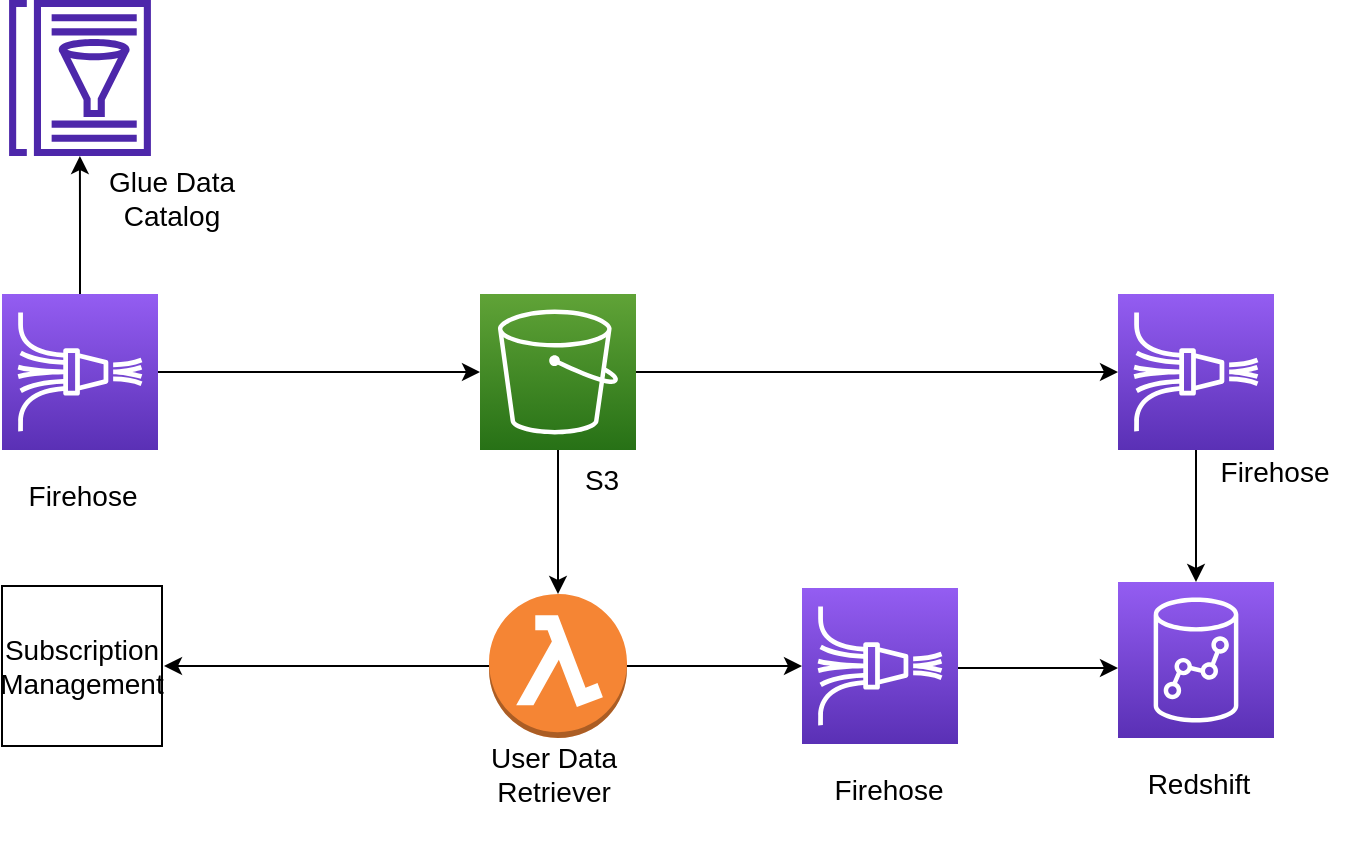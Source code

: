 <mxfile version="21.5.2" type="github">
  <diagram id="Ht1M8jgEwFfnCIfOTk4-" name="Page-1">
    <mxGraphModel dx="1589" dy="871" grid="1" gridSize="10" guides="1" tooltips="1" connect="1" arrows="1" fold="1" page="1" pageScale="1" pageWidth="1169" pageHeight="827" math="0" shadow="0">
      <root>
        <mxCell id="0" />
        <mxCell id="1" parent="0" />
        <mxCell id="bKz0auPCCJFVJiTbavnk-3" value="" style="edgeStyle=orthogonalEdgeStyle;rounded=0;orthogonalLoop=1;jettySize=auto;html=1;" edge="1" parent="1" source="bKz0auPCCJFVJiTbavnk-1" target="bKz0auPCCJFVJiTbavnk-2">
          <mxGeometry relative="1" as="geometry" />
        </mxCell>
        <mxCell id="bKz0auPCCJFVJiTbavnk-8" value="" style="edgeStyle=orthogonalEdgeStyle;rounded=0;orthogonalLoop=1;jettySize=auto;html=1;" edge="1" parent="1" source="bKz0auPCCJFVJiTbavnk-1" target="bKz0auPCCJFVJiTbavnk-4">
          <mxGeometry relative="1" as="geometry" />
        </mxCell>
        <mxCell id="bKz0auPCCJFVJiTbavnk-1" value="" style="sketch=0;points=[[0,0,0],[0.25,0,0],[0.5,0,0],[0.75,0,0],[1,0,0],[0,1,0],[0.25,1,0],[0.5,1,0],[0.75,1,0],[1,1,0],[0,0.25,0],[0,0.5,0],[0,0.75,0],[1,0.25,0],[1,0.5,0],[1,0.75,0]];outlineConnect=0;fontColor=#232F3E;gradientColor=#945DF2;gradientDirection=north;fillColor=#5A30B5;strokeColor=#ffffff;dashed=0;verticalLabelPosition=bottom;verticalAlign=top;align=center;html=1;fontSize=12;fontStyle=0;aspect=fixed;shape=mxgraph.aws4.resourceIcon;resIcon=mxgraph.aws4.kinesis_data_firehose;" vertex="1" parent="1">
          <mxGeometry x="160" y="307" width="78" height="78" as="geometry" />
        </mxCell>
        <mxCell id="bKz0auPCCJFVJiTbavnk-2" value="" style="sketch=0;outlineConnect=0;fontColor=#232F3E;gradientColor=none;fillColor=#4D27AA;strokeColor=none;dashed=0;verticalLabelPosition=bottom;verticalAlign=top;align=center;html=1;fontSize=12;fontStyle=0;aspect=fixed;pointerEvents=1;shape=mxgraph.aws4.glue_data_catalog;" vertex="1" parent="1">
          <mxGeometry x="163" y="160" width="72" height="78" as="geometry" />
        </mxCell>
        <mxCell id="bKz0auPCCJFVJiTbavnk-9" value="" style="edgeStyle=orthogonalEdgeStyle;rounded=0;orthogonalLoop=1;jettySize=auto;html=1;" edge="1" parent="1" source="bKz0auPCCJFVJiTbavnk-4" target="bKz0auPCCJFVJiTbavnk-5">
          <mxGeometry relative="1" as="geometry" />
        </mxCell>
        <mxCell id="bKz0auPCCJFVJiTbavnk-15" style="edgeStyle=orthogonalEdgeStyle;rounded=0;orthogonalLoop=1;jettySize=auto;html=1;entryX=0;entryY=0.5;entryDx=0;entryDy=0;entryPerimeter=0;" edge="1" parent="1" source="bKz0auPCCJFVJiTbavnk-4" target="bKz0auPCCJFVJiTbavnk-14">
          <mxGeometry relative="1" as="geometry" />
        </mxCell>
        <mxCell id="bKz0auPCCJFVJiTbavnk-4" value="" style="sketch=0;points=[[0,0,0],[0.25,0,0],[0.5,0,0],[0.75,0,0],[1,0,0],[0,1,0],[0.25,1,0],[0.5,1,0],[0.75,1,0],[1,1,0],[0,0.25,0],[0,0.5,0],[0,0.75,0],[1,0.25,0],[1,0.5,0],[1,0.75,0]];outlineConnect=0;fontColor=#232F3E;gradientColor=#60A337;gradientDirection=north;fillColor=#277116;strokeColor=#ffffff;dashed=0;verticalLabelPosition=bottom;verticalAlign=top;align=center;html=1;fontSize=12;fontStyle=0;aspect=fixed;shape=mxgraph.aws4.resourceIcon;resIcon=mxgraph.aws4.s3;" vertex="1" parent="1">
          <mxGeometry x="399" y="307" width="78" height="78" as="geometry" />
        </mxCell>
        <mxCell id="bKz0auPCCJFVJiTbavnk-7" value="" style="edgeStyle=orthogonalEdgeStyle;rounded=0;orthogonalLoop=1;jettySize=auto;html=1;" edge="1" parent="1" source="bKz0auPCCJFVJiTbavnk-5">
          <mxGeometry relative="1" as="geometry">
            <mxPoint x="241" y="493" as="targetPoint" />
          </mxGeometry>
        </mxCell>
        <mxCell id="bKz0auPCCJFVJiTbavnk-26" value="" style="edgeStyle=orthogonalEdgeStyle;rounded=0;orthogonalLoop=1;jettySize=auto;html=1;" edge="1" parent="1" source="bKz0auPCCJFVJiTbavnk-5" target="bKz0auPCCJFVJiTbavnk-17">
          <mxGeometry relative="1" as="geometry" />
        </mxCell>
        <mxCell id="bKz0auPCCJFVJiTbavnk-5" value="" style="outlineConnect=0;dashed=0;verticalLabelPosition=bottom;verticalAlign=top;align=center;html=1;shape=mxgraph.aws3.lambda_function;fillColor=#F58534;gradientColor=none;" vertex="1" parent="1">
          <mxGeometry x="403.5" y="457" width="69" height="72" as="geometry" />
        </mxCell>
        <mxCell id="bKz0auPCCJFVJiTbavnk-12" value="&lt;font style=&quot;font-size: 14px;&quot;&gt;Subscription Management&lt;/font&gt;" style="whiteSpace=wrap;html=1;aspect=fixed;" vertex="1" parent="1">
          <mxGeometry x="160" y="453" width="80" height="80" as="geometry" />
        </mxCell>
        <mxCell id="bKz0auPCCJFVJiTbavnk-23" value="" style="edgeStyle=orthogonalEdgeStyle;rounded=0;orthogonalLoop=1;jettySize=auto;html=1;" edge="1" parent="1" source="bKz0auPCCJFVJiTbavnk-14" target="bKz0auPCCJFVJiTbavnk-16">
          <mxGeometry relative="1" as="geometry" />
        </mxCell>
        <mxCell id="bKz0auPCCJFVJiTbavnk-14" value="" style="sketch=0;points=[[0,0,0],[0.25,0,0],[0.5,0,0],[0.75,0,0],[1,0,0],[0,1,0],[0.25,1,0],[0.5,1,0],[0.75,1,0],[1,1,0],[0,0.25,0],[0,0.5,0],[0,0.75,0],[1,0.25,0],[1,0.5,0],[1,0.75,0]];outlineConnect=0;fontColor=#232F3E;gradientColor=#945DF2;gradientDirection=north;fillColor=#5A30B5;strokeColor=#ffffff;dashed=0;verticalLabelPosition=bottom;verticalAlign=top;align=center;html=1;fontSize=12;fontStyle=0;aspect=fixed;shape=mxgraph.aws4.resourceIcon;resIcon=mxgraph.aws4.kinesis_data_firehose;" vertex="1" parent="1">
          <mxGeometry x="718" y="307" width="78" height="78" as="geometry" />
        </mxCell>
        <mxCell id="bKz0auPCCJFVJiTbavnk-16" value="" style="sketch=0;points=[[0,0,0],[0.25,0,0],[0.5,0,0],[0.75,0,0],[1,0,0],[0,1,0],[0.25,1,0],[0.5,1,0],[0.75,1,0],[1,1,0],[0,0.25,0],[0,0.5,0],[0,0.75,0],[1,0.25,0],[1,0.5,0],[1,0.75,0]];outlineConnect=0;fontColor=#232F3E;gradientColor=#945DF2;gradientDirection=north;fillColor=#5A30B5;strokeColor=#ffffff;dashed=0;verticalLabelPosition=bottom;verticalAlign=top;align=center;html=1;fontSize=12;fontStyle=0;aspect=fixed;shape=mxgraph.aws4.resourceIcon;resIcon=mxgraph.aws4.redshift;" vertex="1" parent="1">
          <mxGeometry x="718" y="451" width="78" height="78" as="geometry" />
        </mxCell>
        <mxCell id="bKz0auPCCJFVJiTbavnk-22" value="" style="edgeStyle=orthogonalEdgeStyle;rounded=0;orthogonalLoop=1;jettySize=auto;html=1;" edge="1" parent="1" source="bKz0auPCCJFVJiTbavnk-17" target="bKz0auPCCJFVJiTbavnk-16">
          <mxGeometry relative="1" as="geometry">
            <Array as="points">
              <mxPoint x="670" y="494" />
              <mxPoint x="670" y="494" />
            </Array>
          </mxGeometry>
        </mxCell>
        <mxCell id="bKz0auPCCJFVJiTbavnk-17" value="" style="sketch=0;points=[[0,0,0],[0.25,0,0],[0.5,0,0],[0.75,0,0],[1,0,0],[0,1,0],[0.25,1,0],[0.5,1,0],[0.75,1,0],[1,1,0],[0,0.25,0],[0,0.5,0],[0,0.75,0],[1,0.25,0],[1,0.5,0],[1,0.75,0]];outlineConnect=0;fontColor=#232F3E;gradientColor=#945DF2;gradientDirection=north;fillColor=#5A30B5;strokeColor=#ffffff;dashed=0;verticalLabelPosition=bottom;verticalAlign=top;align=center;html=1;fontSize=12;fontStyle=0;aspect=fixed;shape=mxgraph.aws4.resourceIcon;resIcon=mxgraph.aws4.kinesis_data_firehose;" vertex="1" parent="1">
          <mxGeometry x="560" y="454" width="78" height="78" as="geometry" />
        </mxCell>
        <mxCell id="bKz0auPCCJFVJiTbavnk-24" value="&lt;font style=&quot;font-size: 14px;&quot;&gt;Glue Data Catalog&lt;/font&gt;" style="text;html=1;strokeColor=none;fillColor=none;align=center;verticalAlign=middle;whiteSpace=wrap;rounded=0;" vertex="1" parent="1">
          <mxGeometry x="210" y="238" width="70" height="42" as="geometry" />
        </mxCell>
        <mxCell id="bKz0auPCCJFVJiTbavnk-25" value="&lt;font style=&quot;font-size: 14px;&quot;&gt;Firehose&lt;/font&gt;" style="text;html=1;strokeColor=none;fillColor=none;align=center;verticalAlign=middle;whiteSpace=wrap;rounded=0;" vertex="1" parent="1">
          <mxGeometry x="160" y="385" width="81" height="45" as="geometry" />
        </mxCell>
        <mxCell id="bKz0auPCCJFVJiTbavnk-27" value="&lt;font style=&quot;font-size: 14px;&quot;&gt;Firehose&lt;/font&gt;" style="text;html=1;strokeColor=none;fillColor=none;align=center;verticalAlign=middle;whiteSpace=wrap;rounded=0;" vertex="1" parent="1">
          <mxGeometry x="557" y="529" width="93" height="51" as="geometry" />
        </mxCell>
        <mxCell id="bKz0auPCCJFVJiTbavnk-28" value="&lt;font style=&quot;font-size: 14px;&quot;&gt;Redshift&lt;/font&gt;" style="text;html=1;strokeColor=none;fillColor=none;align=center;verticalAlign=middle;whiteSpace=wrap;rounded=0;" vertex="1" parent="1">
          <mxGeometry x="718" y="529" width="81" height="45" as="geometry" />
        </mxCell>
        <mxCell id="bKz0auPCCJFVJiTbavnk-29" value="&lt;font style=&quot;font-size: 14px;&quot;&gt;Firehose&lt;/font&gt;" style="text;html=1;strokeColor=none;fillColor=none;align=center;verticalAlign=middle;whiteSpace=wrap;rounded=0;" vertex="1" parent="1">
          <mxGeometry x="750" y="370" width="93" height="51" as="geometry" />
        </mxCell>
        <mxCell id="bKz0auPCCJFVJiTbavnk-31" value="&lt;font style=&quot;font-size: 14px;&quot;&gt;S3&lt;/font&gt;" style="text;html=1;strokeColor=none;fillColor=none;align=center;verticalAlign=middle;whiteSpace=wrap;rounded=0;" vertex="1" parent="1">
          <mxGeometry x="430" y="385" width="60" height="30" as="geometry" />
        </mxCell>
        <mxCell id="bKz0auPCCJFVJiTbavnk-33" value="&lt;font style=&quot;font-size: 14px;&quot;&gt;User Data Retriever&lt;/font&gt;" style="text;html=1;strokeColor=none;fillColor=none;align=center;verticalAlign=middle;whiteSpace=wrap;rounded=0;" vertex="1" parent="1">
          <mxGeometry x="399" y="532" width="73.5" height="30" as="geometry" />
        </mxCell>
      </root>
    </mxGraphModel>
  </diagram>
</mxfile>
